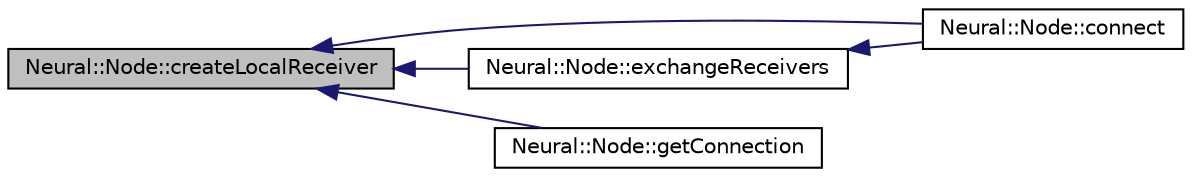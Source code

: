 digraph G
{
  edge [fontname="Helvetica",fontsize="10",labelfontname="Helvetica",labelfontsize="10"];
  node [fontname="Helvetica",fontsize="10",shape=record];
  rankdir=LR;
  Node1 [label="Neural::Node::createLocalReceiver",height=0.2,width=0.4,color="black", fillcolor="grey75", style="filled" fontcolor="black"];
  Node1 -> Node2 [dir=back,color="midnightblue",fontsize="10",style="solid"];
  Node2 [label="Neural::Node::connect",height=0.2,width=0.4,color="black", fillcolor="white", style="filled",URL="$class_neural_1_1_node.html#a49955ed053b1c7cd7dd348a379e5af74"];
  Node1 -> Node3 [dir=back,color="midnightblue",fontsize="10",style="solid"];
  Node3 [label="Neural::Node::exchangeReceivers",height=0.2,width=0.4,color="black", fillcolor="white", style="filled",URL="$class_neural_1_1_node.html#a8759844824a86063bbc117f5a9b9512e"];
  Node3 -> Node2 [dir=back,color="midnightblue",fontsize="10",style="solid"];
  Node1 -> Node4 [dir=back,color="midnightblue",fontsize="10",style="solid"];
  Node4 [label="Neural::Node::getConnection",height=0.2,width=0.4,color="black", fillcolor="white", style="filled",URL="$class_neural_1_1_node.html#ad812d889cfffc34737a79760cfda3c3a"];
}
